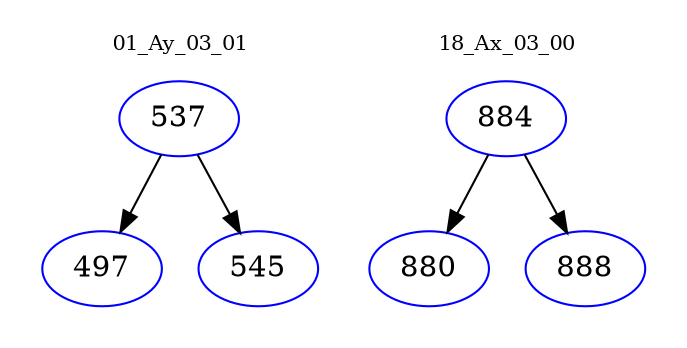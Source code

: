 digraph{
subgraph cluster_0 {
color = white
label = "01_Ay_03_01";
fontsize=10;
T0_537 [label="537", color="blue"]
T0_537 -> T0_497 [color="black"]
T0_497 [label="497", color="blue"]
T0_537 -> T0_545 [color="black"]
T0_545 [label="545", color="blue"]
}
subgraph cluster_1 {
color = white
label = "18_Ax_03_00";
fontsize=10;
T1_884 [label="884", color="blue"]
T1_884 -> T1_880 [color="black"]
T1_880 [label="880", color="blue"]
T1_884 -> T1_888 [color="black"]
T1_888 [label="888", color="blue"]
}
}
